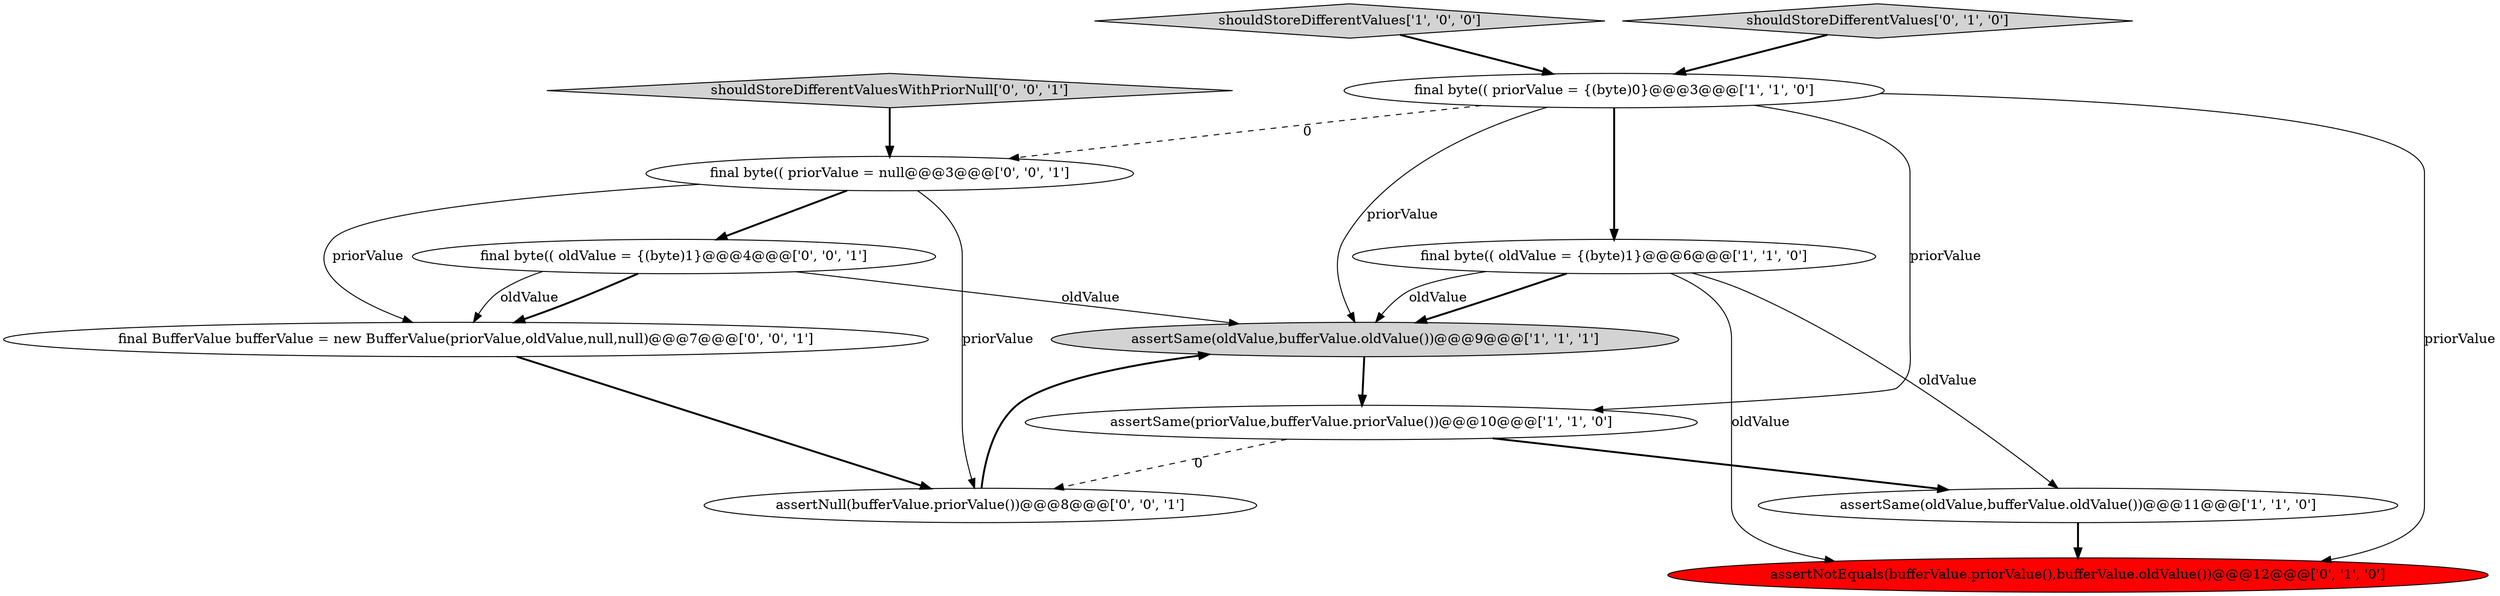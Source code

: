 digraph {
5 [style = filled, label = "shouldStoreDifferentValues['1', '0', '0']", fillcolor = lightgray, shape = diamond image = "AAA0AAABBB1BBB"];
4 [style = filled, label = "final byte(( oldValue = {(byte)1}@@@6@@@['1', '1', '0']", fillcolor = white, shape = ellipse image = "AAA0AAABBB1BBB"];
0 [style = filled, label = "assertSame(oldValue,bufferValue.oldValue())@@@11@@@['1', '1', '0']", fillcolor = white, shape = ellipse image = "AAA0AAABBB1BBB"];
3 [style = filled, label = "assertSame(oldValue,bufferValue.oldValue())@@@9@@@['1', '1', '1']", fillcolor = lightgray, shape = ellipse image = "AAA0AAABBB1BBB"];
8 [style = filled, label = "final byte(( priorValue = null@@@3@@@['0', '0', '1']", fillcolor = white, shape = ellipse image = "AAA0AAABBB3BBB"];
11 [style = filled, label = "final byte(( oldValue = {(byte)1}@@@4@@@['0', '0', '1']", fillcolor = white, shape = ellipse image = "AAA0AAABBB3BBB"];
7 [style = filled, label = "shouldStoreDifferentValues['0', '1', '0']", fillcolor = lightgray, shape = diamond image = "AAA0AAABBB2BBB"];
10 [style = filled, label = "shouldStoreDifferentValuesWithPriorNull['0', '0', '1']", fillcolor = lightgray, shape = diamond image = "AAA0AAABBB3BBB"];
6 [style = filled, label = "assertNotEquals(bufferValue.priorValue(),bufferValue.oldValue())@@@12@@@['0', '1', '0']", fillcolor = red, shape = ellipse image = "AAA1AAABBB2BBB"];
9 [style = filled, label = "final BufferValue bufferValue = new BufferValue(priorValue,oldValue,null,null)@@@7@@@['0', '0', '1']", fillcolor = white, shape = ellipse image = "AAA0AAABBB3BBB"];
12 [style = filled, label = "assertNull(bufferValue.priorValue())@@@8@@@['0', '0', '1']", fillcolor = white, shape = ellipse image = "AAA0AAABBB3BBB"];
2 [style = filled, label = "assertSame(priorValue,bufferValue.priorValue())@@@10@@@['1', '1', '0']", fillcolor = white, shape = ellipse image = "AAA0AAABBB1BBB"];
1 [style = filled, label = "final byte(( priorValue = {(byte)0}@@@3@@@['1', '1', '0']", fillcolor = white, shape = ellipse image = "AAA0AAABBB1BBB"];
8->9 [style = solid, label="priorValue"];
4->3 [style = bold, label=""];
1->4 [style = bold, label=""];
7->1 [style = bold, label=""];
0->6 [style = bold, label=""];
8->12 [style = solid, label="priorValue"];
11->9 [style = bold, label=""];
1->3 [style = solid, label="priorValue"];
4->6 [style = solid, label="oldValue"];
11->3 [style = solid, label="oldValue"];
5->1 [style = bold, label=""];
1->6 [style = solid, label="priorValue"];
2->12 [style = dashed, label="0"];
2->0 [style = bold, label=""];
1->2 [style = solid, label="priorValue"];
3->2 [style = bold, label=""];
10->8 [style = bold, label=""];
4->3 [style = solid, label="oldValue"];
1->8 [style = dashed, label="0"];
12->3 [style = bold, label=""];
9->12 [style = bold, label=""];
4->0 [style = solid, label="oldValue"];
11->9 [style = solid, label="oldValue"];
8->11 [style = bold, label=""];
}
